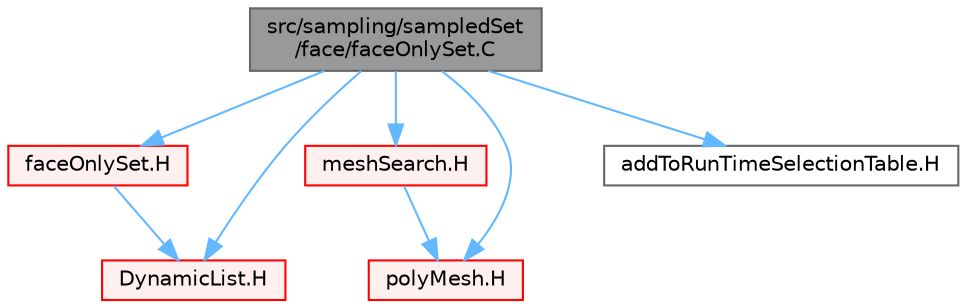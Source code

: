 digraph "src/sampling/sampledSet/face/faceOnlySet.C"
{
 // LATEX_PDF_SIZE
  bgcolor="transparent";
  edge [fontname=Helvetica,fontsize=10,labelfontname=Helvetica,labelfontsize=10];
  node [fontname=Helvetica,fontsize=10,shape=box,height=0.2,width=0.4];
  Node1 [id="Node000001",label="src/sampling/sampledSet\l/face/faceOnlySet.C",height=0.2,width=0.4,color="gray40", fillcolor="grey60", style="filled", fontcolor="black",tooltip=" "];
  Node1 -> Node2 [id="edge1_Node000001_Node000002",color="steelblue1",style="solid",tooltip=" "];
  Node2 [id="Node000002",label="faceOnlySet.H",height=0.2,width=0.4,color="red", fillcolor="#FFF0F0", style="filled",URL="$faceOnlySet_8H.html",tooltip=" "];
  Node2 -> Node126 [id="edge2_Node000002_Node000126",color="steelblue1",style="solid",tooltip=" "];
  Node126 [id="Node000126",label="DynamicList.H",height=0.2,width=0.4,color="red", fillcolor="#FFF0F0", style="filled",URL="$DynamicList_8H.html",tooltip=" "];
  Node1 -> Node391 [id="edge3_Node000001_Node000391",color="steelblue1",style="solid",tooltip=" "];
  Node391 [id="Node000391",label="meshSearch.H",height=0.2,width=0.4,color="red", fillcolor="#FFF0F0", style="filled",URL="$meshSearch_8H.html",tooltip=" "];
  Node391 -> Node224 [id="edge4_Node000391_Node000224",color="steelblue1",style="solid",tooltip=" "];
  Node224 [id="Node000224",label="polyMesh.H",height=0.2,width=0.4,color="red", fillcolor="#FFF0F0", style="filled",URL="$polyMesh_8H.html",tooltip=" "];
  Node1 -> Node126 [id="edge5_Node000001_Node000126",color="steelblue1",style="solid",tooltip=" "];
  Node1 -> Node224 [id="edge6_Node000001_Node000224",color="steelblue1",style="solid",tooltip=" "];
  Node1 -> Node393 [id="edge7_Node000001_Node000393",color="steelblue1",style="solid",tooltip=" "];
  Node393 [id="Node000393",label="addToRunTimeSelectionTable.H",height=0.2,width=0.4,color="grey40", fillcolor="white", style="filled",URL="$addToRunTimeSelectionTable_8H.html",tooltip="Macros for easy insertion into run-time selection tables."];
}
